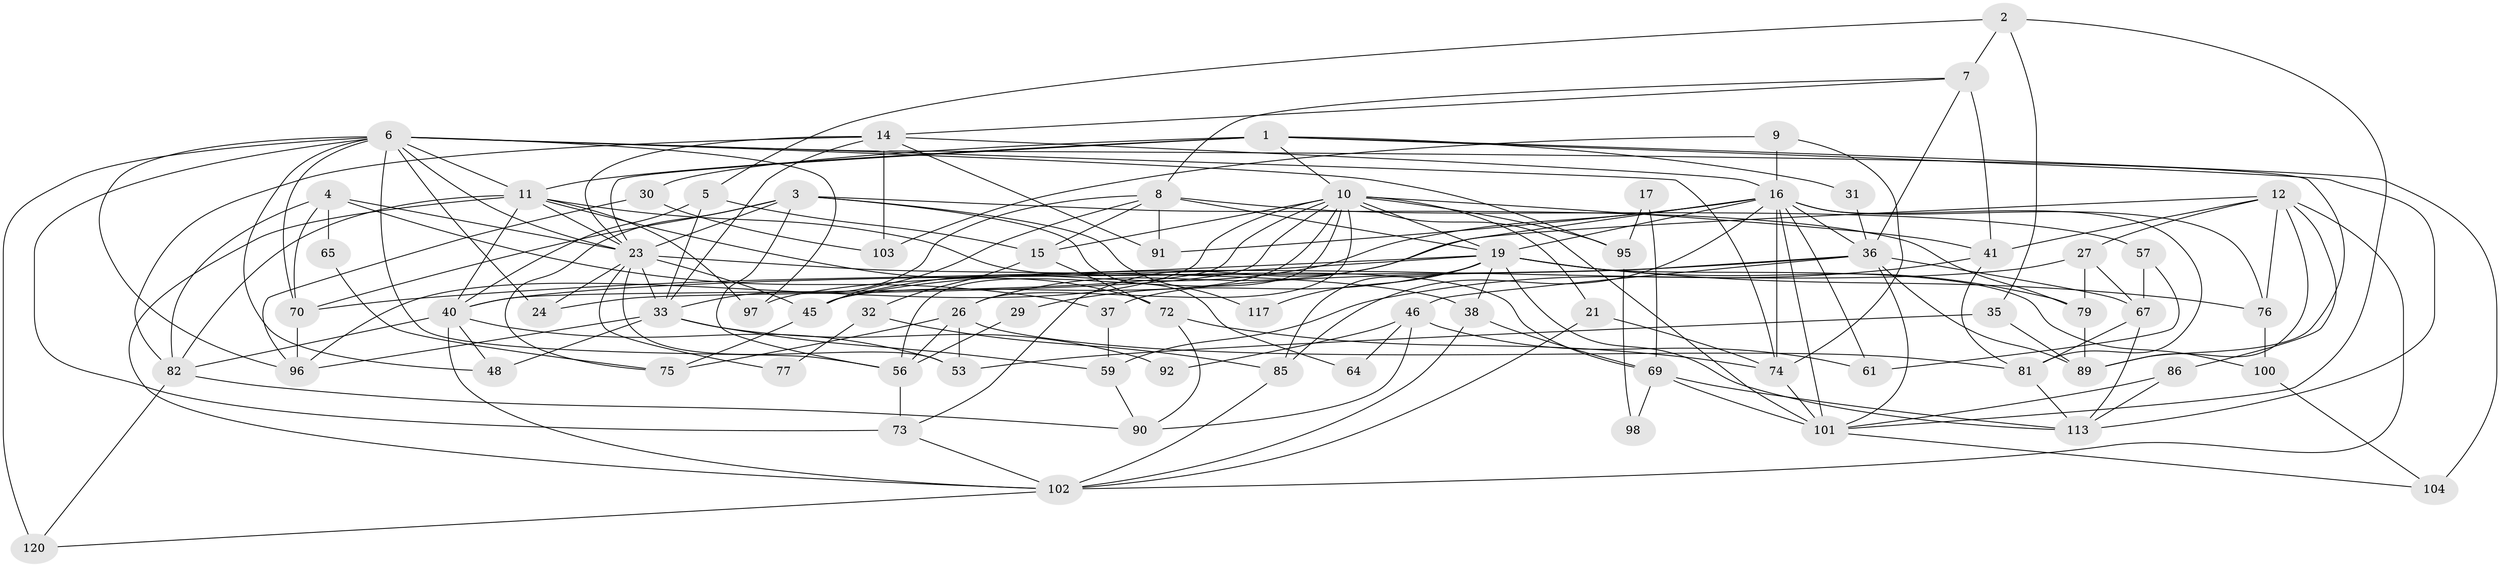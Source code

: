 // original degree distribution, {3: 0.28688524590163933, 4: 0.30327868852459017, 5: 0.18032786885245902, 6: 0.09016393442622951, 2: 0.09836065573770492, 7: 0.040983606557377046}
// Generated by graph-tools (version 1.1) at 2025/18/03/04/25 18:18:31]
// undirected, 73 vertices, 183 edges
graph export_dot {
graph [start="1"]
  node [color=gray90,style=filled];
  1 [super="+13"];
  2;
  3 [super="+34"];
  4 [super="+47"];
  5 [super="+20"];
  6 [super="+51+43"];
  7;
  8 [super="+58"];
  9;
  10 [super="+39+50"];
  11 [super="+110+60+93"];
  12 [super="+18"];
  14 [super="+25+68"];
  15;
  16 [super="+28"];
  17;
  19 [super="+55+105+22"];
  21;
  23 [super="+52"];
  24;
  26 [super="+80"];
  27 [super="+115"];
  29;
  30;
  31;
  32;
  33 [super="+106"];
  35;
  36 [super="+54"];
  37;
  38 [super="+44"];
  40 [super="+116"];
  41 [super="+94"];
  45 [super="+112"];
  46;
  48;
  53;
  56 [super="+87+88"];
  57;
  59;
  61 [super="+108"];
  64;
  65;
  67 [super="+78"];
  69;
  70;
  72;
  73;
  74;
  75;
  76;
  77;
  79;
  81;
  82 [super="+83"];
  85;
  86;
  89;
  90;
  91;
  92;
  95;
  96;
  97;
  98;
  100;
  101 [super="+109"];
  102 [super="+122+107"];
  103;
  104;
  113;
  117;
  120;
  1 -- 113;
  1 -- 31;
  1 -- 104;
  1 -- 10;
  1 -- 11 [weight=2];
  1 -- 30;
  1 -- 23;
  2 -- 101;
  2 -- 7;
  2 -- 35;
  2 -- 5;
  3 -- 70;
  3 -- 79;
  3 -- 64;
  3 -- 117;
  3 -- 23 [weight=2];
  3 -- 75;
  3 -- 56;
  4 -- 82;
  4 -- 65;
  4 -- 70;
  4 -- 37;
  4 -- 23;
  5 -- 33;
  5 -- 40;
  5 -- 15;
  6 -- 96;
  6 -- 97;
  6 -- 70;
  6 -- 73 [weight=2];
  6 -- 74;
  6 -- 48;
  6 -- 120;
  6 -- 95;
  6 -- 56 [weight=2];
  6 -- 11 [weight=2];
  6 -- 24;
  6 -- 89;
  6 -- 23;
  7 -- 8;
  7 -- 14;
  7 -- 36;
  7 -- 41;
  8 -- 91;
  8 -- 45;
  8 -- 15;
  8 -- 57;
  8 -- 19;
  8 -- 33;
  9 -- 74;
  9 -- 103;
  9 -- 16;
  10 -- 40;
  10 -- 41;
  10 -- 21;
  10 -- 95;
  10 -- 56 [weight=2];
  10 -- 19 [weight=3];
  10 -- 45;
  10 -- 96;
  10 -- 26;
  10 -- 101;
  10 -- 24;
  10 -- 15;
  11 -- 97;
  11 -- 69;
  11 -- 40;
  11 -- 82;
  11 -- 102;
  11 -- 72;
  11 -- 23;
  12 -- 76;
  12 -- 89;
  12 -- 26;
  12 -- 86;
  12 -- 102;
  12 -- 41;
  12 -- 27;
  14 -- 103;
  14 -- 23;
  14 -- 33;
  14 -- 91;
  14 -- 16;
  14 -- 82;
  15 -- 32;
  15 -- 72;
  16 -- 73;
  16 -- 91;
  16 -- 36;
  16 -- 74;
  16 -- 76;
  16 -- 81;
  16 -- 19;
  16 -- 85;
  16 -- 61;
  16 -- 101 [weight=2];
  16 -- 45;
  17 -- 95;
  17 -- 69;
  19 -- 113;
  19 -- 70;
  19 -- 117;
  19 -- 85;
  19 -- 76;
  19 -- 100;
  19 -- 79;
  19 -- 97;
  19 -- 29;
  19 -- 38;
  21 -- 74;
  21 -- 102;
  23 -- 77;
  23 -- 33;
  23 -- 38;
  23 -- 45;
  23 -- 53;
  23 -- 24;
  26 -- 53;
  26 -- 81;
  26 -- 75;
  26 -- 56;
  27 -- 45;
  27 -- 79;
  27 -- 67;
  29 -- 56;
  30 -- 96;
  30 -- 103;
  31 -- 36;
  32 -- 85;
  32 -- 77;
  33 -- 96;
  33 -- 92;
  33 -- 48;
  33 -- 59;
  35 -- 89;
  35 -- 53;
  36 -- 37;
  36 -- 67 [weight=2];
  36 -- 40;
  36 -- 89;
  36 -- 46;
  36 -- 101;
  37 -- 59;
  38 -- 102;
  38 -- 69;
  40 -- 102;
  40 -- 48;
  40 -- 82;
  40 -- 53;
  41 -- 81;
  41 -- 59;
  45 -- 75;
  46 -- 90;
  46 -- 61;
  46 -- 64;
  46 -- 92;
  56 -- 73;
  57 -- 67;
  57 -- 61;
  59 -- 90;
  65 -- 75;
  67 -- 113;
  67 -- 81;
  69 -- 101;
  69 -- 98;
  69 -- 113;
  70 -- 96;
  72 -- 90;
  72 -- 74;
  73 -- 102;
  74 -- 101;
  76 -- 100;
  79 -- 89;
  81 -- 113;
  82 -- 120;
  82 -- 90;
  85 -- 102;
  86 -- 113;
  86 -- 101;
  95 -- 98;
  100 -- 104;
  101 -- 104;
  102 -- 120;
}
